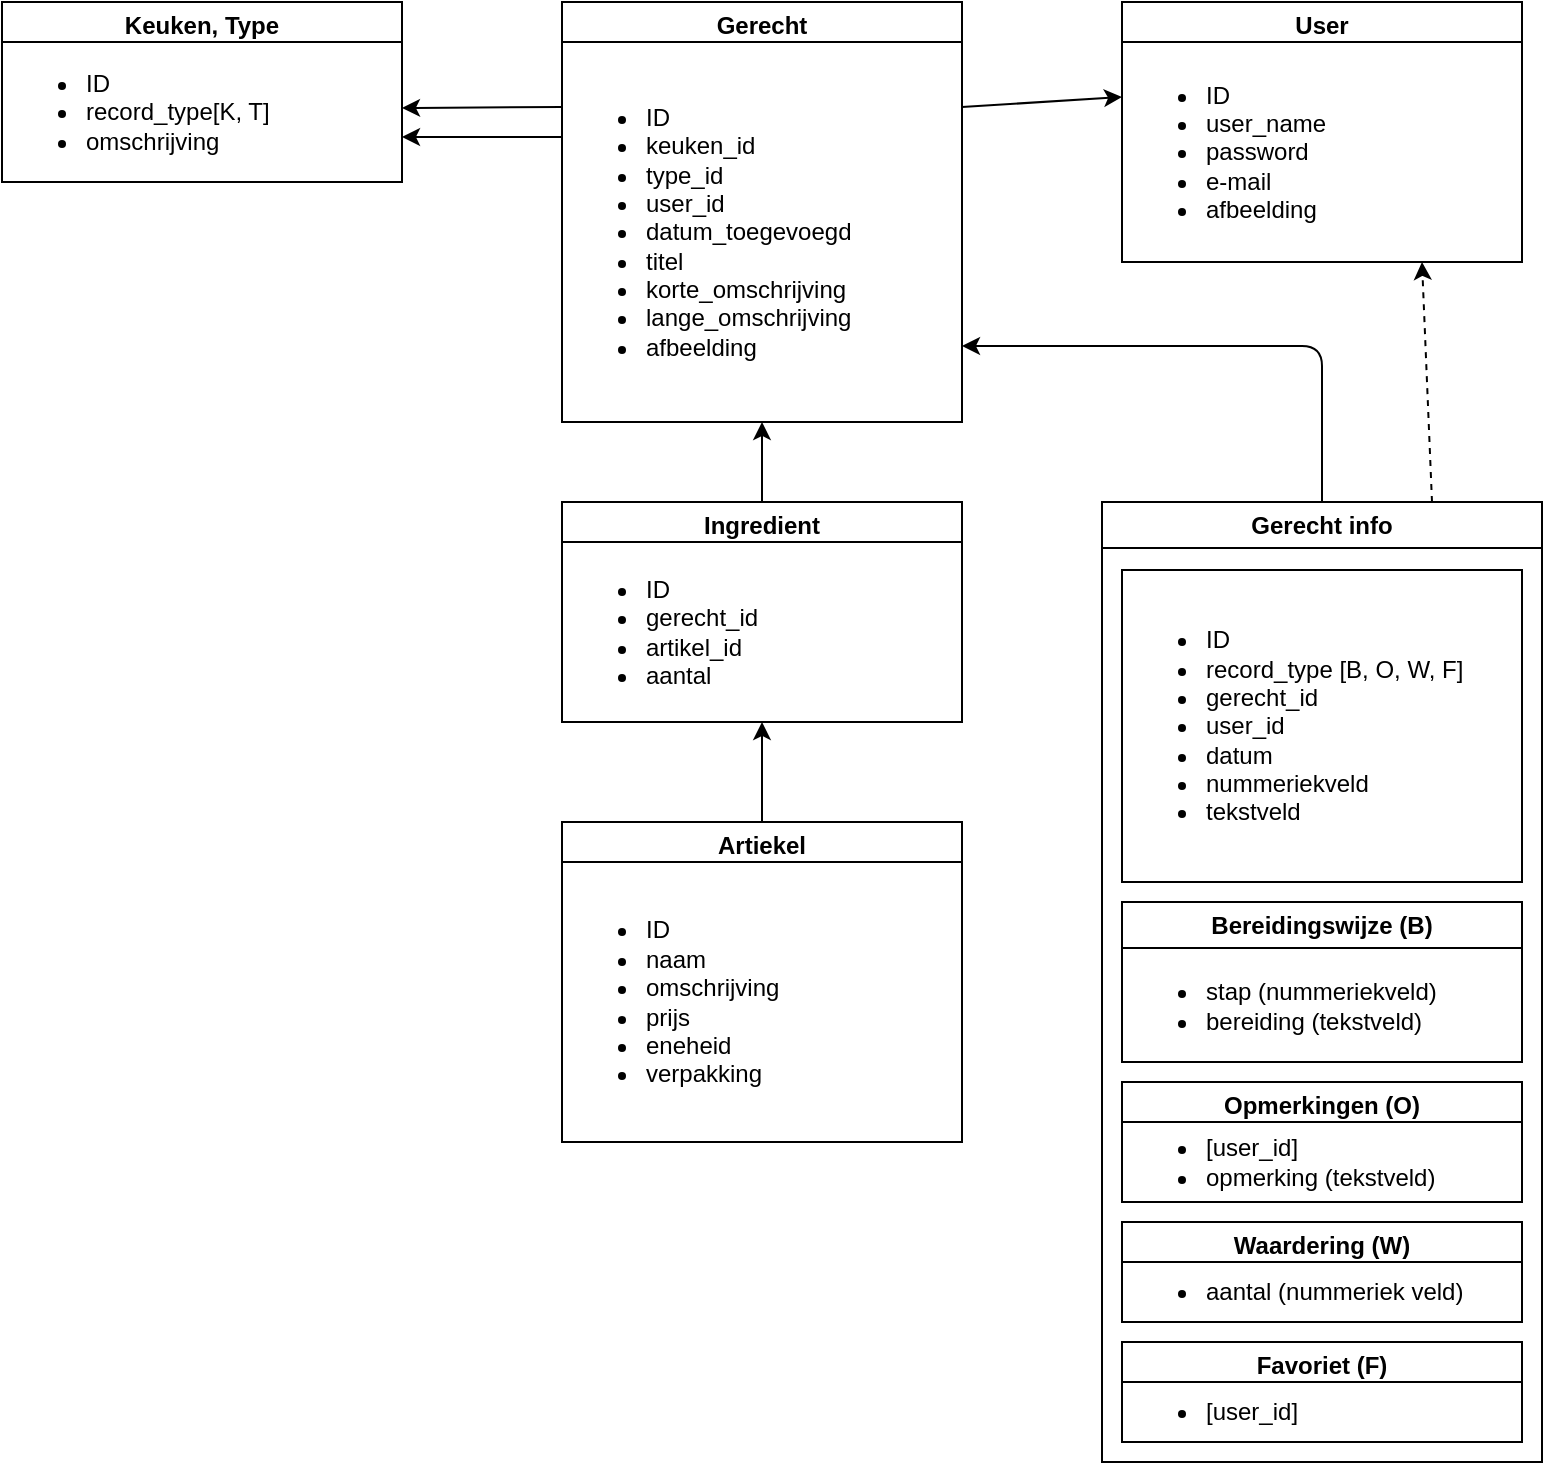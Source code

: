 <mxfile>
    <diagram id="eSTHF5rFsPMKAYC23gU7" name="Page-1">
        <mxGraphModel dx="1040" dy="779" grid="1" gridSize="10" guides="1" tooltips="1" connect="1" arrows="1" fold="1" page="1" pageScale="1" pageWidth="850" pageHeight="1100" background="none" math="0" shadow="0">
            <root>
                <mxCell id="0"/>
                <mxCell id="1" parent="0"/>
                <mxCell id="30" style="edgeStyle=none;html=1;exitX=0;exitY=0.25;exitDx=0;exitDy=0;" edge="1" parent="1" source="32">
                    <mxGeometry relative="1" as="geometry">
                        <mxPoint x="240" y="403" as="targetPoint"/>
                    </mxGeometry>
                </mxCell>
                <mxCell id="31" style="edgeStyle=none;html=1;exitX=1;exitY=0.25;exitDx=0;exitDy=0;entryX=0;entryY=0.25;entryDx=0;entryDy=0;" edge="1" parent="1" source="32" target="43">
                    <mxGeometry relative="1" as="geometry"/>
                </mxCell>
                <mxCell id="32" value="Gerecht" style="swimlane;whiteSpace=wrap;html=1;" vertex="1" parent="1">
                    <mxGeometry x="320" y="350" width="200" height="210" as="geometry">
                        <mxRectangle x="60" y="70" width="90" height="30" as="alternateBounds"/>
                    </mxGeometry>
                </mxCell>
                <mxCell id="33" value="&lt;ul&gt;&lt;li&gt;ID&lt;/li&gt;&lt;li&gt;keuken_id&lt;/li&gt;&lt;li&gt;type_id&lt;/li&gt;&lt;li&gt;user_id&lt;/li&gt;&lt;li&gt;datum_toegevoegd&lt;/li&gt;&lt;li&gt;titel&lt;/li&gt;&lt;li&gt;korte_omschrijving&lt;/li&gt;&lt;li&gt;lange_omschrijving&lt;/li&gt;&lt;li&gt;afbeelding&lt;/li&gt;&lt;/ul&gt;" style="rounded=0;whiteSpace=wrap;html=1;align=left;" vertex="1" parent="32">
                    <mxGeometry y="20" width="200" height="190" as="geometry"/>
                </mxCell>
                <mxCell id="34" value="Keuken, Type" style="swimlane;whiteSpace=wrap;html=1;" vertex="1" parent="1">
                    <mxGeometry x="40" y="350" width="200" height="90" as="geometry">
                        <mxRectangle x="310" y="70" width="120" height="30" as="alternateBounds"/>
                    </mxGeometry>
                </mxCell>
                <mxCell id="35" value="&lt;ul&gt;&lt;li&gt;ID&lt;/li&gt;&lt;li&gt;record_type[K, T]&lt;/li&gt;&lt;li&gt;omschrijving&lt;/li&gt;&lt;/ul&gt;" style="rounded=0;whiteSpace=wrap;html=1;align=left;" vertex="1" parent="34">
                    <mxGeometry y="20" width="200" height="70" as="geometry"/>
                </mxCell>
                <mxCell id="36" style="edgeStyle=none;html=1;exitX=0.5;exitY=0;exitDx=0;exitDy=0;entryX=0.5;entryY=1;entryDx=0;entryDy=0;" edge="1" parent="1" source="37" target="33">
                    <mxGeometry relative="1" as="geometry"/>
                </mxCell>
                <mxCell id="37" value="Ingredient" style="swimlane;whiteSpace=wrap;html=1;" vertex="1" parent="1">
                    <mxGeometry x="320" y="600" width="200" height="110" as="geometry">
                        <mxRectangle x="540" y="70" width="100" height="30" as="alternateBounds"/>
                    </mxGeometry>
                </mxCell>
                <mxCell id="38" value="&lt;ul&gt;&lt;li&gt;ID&lt;/li&gt;&lt;li&gt;gerecht_id&lt;/li&gt;&lt;li&gt;artikel_id&lt;/li&gt;&lt;li&gt;aantal&lt;/li&gt;&lt;/ul&gt;" style="rounded=0;whiteSpace=wrap;html=1;align=left;" vertex="1" parent="37">
                    <mxGeometry y="20" width="200" height="90" as="geometry"/>
                </mxCell>
                <mxCell id="39" style="edgeStyle=none;html=1;exitX=0.5;exitY=0;exitDx=0;exitDy=0;entryX=0.5;entryY=1;entryDx=0;entryDy=0;" edge="1" parent="1" source="40" target="38">
                    <mxGeometry relative="1" as="geometry"/>
                </mxCell>
                <mxCell id="40" value="Artiekel" style="swimlane;whiteSpace=wrap;html=1;" vertex="1" parent="1">
                    <mxGeometry x="320" y="760" width="200" height="160" as="geometry"/>
                </mxCell>
                <mxCell id="41" value="&lt;ul&gt;&lt;li&gt;ID&lt;/li&gt;&lt;li&gt;naam&lt;/li&gt;&lt;li&gt;omschrijving&lt;/li&gt;&lt;li&gt;prijs&lt;/li&gt;&lt;li&gt;eneheid&lt;/li&gt;&lt;li&gt;verpakking&lt;/li&gt;&lt;/ul&gt;" style="rounded=0;whiteSpace=wrap;html=1;align=left;" vertex="1" parent="40">
                    <mxGeometry y="20" width="200" height="140" as="geometry"/>
                </mxCell>
                <mxCell id="42" value="User" style="swimlane;whiteSpace=wrap;html=1;" vertex="1" parent="1">
                    <mxGeometry x="600" y="350" width="200" height="130" as="geometry"/>
                </mxCell>
                <mxCell id="43" value="&lt;ul&gt;&lt;li&gt;ID&lt;/li&gt;&lt;li&gt;user_name&lt;/li&gt;&lt;li&gt;password&lt;/li&gt;&lt;li&gt;e-mail&lt;/li&gt;&lt;li&gt;afbeelding&lt;/li&gt;&lt;/ul&gt;" style="rounded=0;whiteSpace=wrap;html=1;align=left;" vertex="1" parent="42">
                    <mxGeometry y="20" width="200" height="110" as="geometry"/>
                </mxCell>
                <mxCell id="44" style="edgeStyle=none;html=1;exitX=0.5;exitY=0;exitDx=0;exitDy=0;entryX=1;entryY=0.8;entryDx=0;entryDy=0;strokeColor=default;entryPerimeter=0;" edge="1" parent="1" source="46" target="33">
                    <mxGeometry relative="1" as="geometry">
                        <Array as="points">
                            <mxPoint x="700" y="522"/>
                        </Array>
                    </mxGeometry>
                </mxCell>
                <mxCell id="45" style="edgeStyle=none;html=1;exitX=0.75;exitY=0;exitDx=0;exitDy=0;entryX=0.75;entryY=1;entryDx=0;entryDy=0;strokeColor=default;dashed=1;" edge="1" parent="1" source="46" target="42">
                    <mxGeometry relative="1" as="geometry"/>
                </mxCell>
                <mxCell id="46" value="Gerecht info" style="swimlane;whiteSpace=wrap;html=1;" vertex="1" parent="1">
                    <mxGeometry x="590" y="600" width="220" height="480" as="geometry"/>
                </mxCell>
                <mxCell id="47" value="&lt;ul&gt;&lt;li&gt;ID&lt;/li&gt;&lt;li&gt;record_type [B, O, W, F]&lt;/li&gt;&lt;li&gt;gerecht_id&lt;/li&gt;&lt;li&gt;user_id&lt;/li&gt;&lt;li&gt;datum&lt;/li&gt;&lt;li&gt;nummeriekveld&lt;/li&gt;&lt;li&gt;tekstveld&lt;/li&gt;&lt;/ul&gt;" style="rounded=0;whiteSpace=wrap;html=1;align=left;" vertex="1" parent="46">
                    <mxGeometry x="10" y="34" width="200" height="156" as="geometry"/>
                </mxCell>
                <mxCell id="48" value="Bereidingswijze (B)" style="swimlane;whiteSpace=wrap;html=1;" vertex="1" parent="46">
                    <mxGeometry x="10" y="200" width="200" height="80" as="geometry">
                        <mxRectangle x="25" y="180" width="150" height="30" as="alternateBounds"/>
                    </mxGeometry>
                </mxCell>
                <mxCell id="49" value="&lt;ul&gt;&lt;li&gt;stap (nummeriekveld)&lt;/li&gt;&lt;li&gt;bereiding (tekstveld)&lt;/li&gt;&lt;/ul&gt;" style="rounded=0;whiteSpace=wrap;html=1;align=left;" vertex="1" parent="48">
                    <mxGeometry y="23" width="200" height="57" as="geometry"/>
                </mxCell>
                <mxCell id="50" value="Opmerkingen (O)" style="swimlane;whiteSpace=wrap;html=1;" vertex="1" parent="46">
                    <mxGeometry x="10" y="290" width="200" height="60" as="geometry">
                        <mxRectangle x="30" y="220" width="140" height="30" as="alternateBounds"/>
                    </mxGeometry>
                </mxCell>
                <mxCell id="51" value="&lt;ul&gt;&lt;li&gt;[user_id]&lt;/li&gt;&lt;li&gt;opmerking (tekstveld)&lt;/li&gt;&lt;/ul&gt;" style="rounded=0;whiteSpace=wrap;html=1;align=left;" vertex="1" parent="50">
                    <mxGeometry y="20" width="200" height="40" as="geometry"/>
                </mxCell>
                <mxCell id="52" value="Waardering (W)" style="swimlane;whiteSpace=wrap;html=1;" vertex="1" parent="46">
                    <mxGeometry x="10" y="360" width="200" height="50" as="geometry">
                        <mxRectangle x="35" y="260" width="130" height="30" as="alternateBounds"/>
                    </mxGeometry>
                </mxCell>
                <mxCell id="53" value="&lt;ul&gt;&lt;li&gt;aantal (nummeriek veld)&lt;/li&gt;&lt;/ul&gt;" style="rounded=0;whiteSpace=wrap;html=1;align=left;" vertex="1" parent="52">
                    <mxGeometry y="20" width="200" height="30" as="geometry"/>
                </mxCell>
                <mxCell id="54" value="Favoriet (F)" style="swimlane;whiteSpace=wrap;html=1;" vertex="1" parent="46">
                    <mxGeometry x="10" y="420" width="200" height="50" as="geometry">
                        <mxRectangle x="45" y="300" width="110" height="30" as="alternateBounds"/>
                    </mxGeometry>
                </mxCell>
                <mxCell id="55" value="&lt;ul&gt;&lt;li&gt;[user_id]&lt;/li&gt;&lt;/ul&gt;" style="rounded=0;whiteSpace=wrap;html=1;align=left;" vertex="1" parent="54">
                    <mxGeometry y="20" width="200" height="30" as="geometry"/>
                </mxCell>
                <mxCell id="56" style="edgeStyle=none;html=1;exitX=0;exitY=0.25;exitDx=0;exitDy=0;entryX=1;entryY=0.75;entryDx=0;entryDy=0;" edge="1" parent="1" source="33" target="34">
                    <mxGeometry relative="1" as="geometry"/>
                </mxCell>
            </root>
        </mxGraphModel>
    </diagram>
</mxfile>